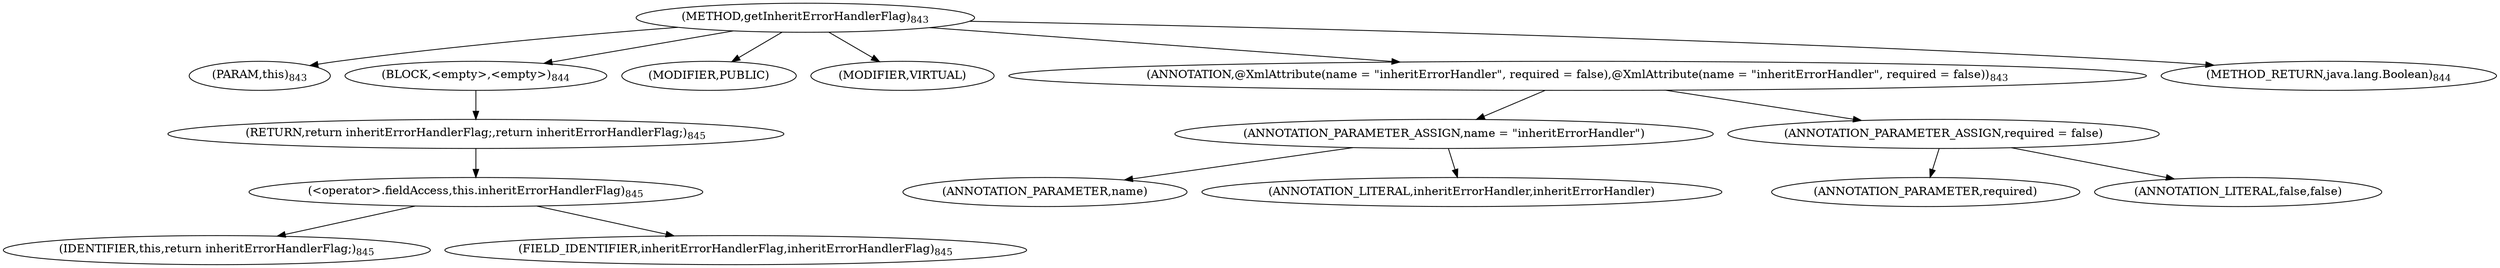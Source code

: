 digraph "getInheritErrorHandlerFlag" {  
"1618" [label = <(METHOD,getInheritErrorHandlerFlag)<SUB>843</SUB>> ]
"1619" [label = <(PARAM,this)<SUB>843</SUB>> ]
"1620" [label = <(BLOCK,&lt;empty&gt;,&lt;empty&gt;)<SUB>844</SUB>> ]
"1621" [label = <(RETURN,return inheritErrorHandlerFlag;,return inheritErrorHandlerFlag;)<SUB>845</SUB>> ]
"1622" [label = <(&lt;operator&gt;.fieldAccess,this.inheritErrorHandlerFlag)<SUB>845</SUB>> ]
"1623" [label = <(IDENTIFIER,this,return inheritErrorHandlerFlag;)<SUB>845</SUB>> ]
"1624" [label = <(FIELD_IDENTIFIER,inheritErrorHandlerFlag,inheritErrorHandlerFlag)<SUB>845</SUB>> ]
"1625" [label = <(MODIFIER,PUBLIC)> ]
"1626" [label = <(MODIFIER,VIRTUAL)> ]
"1627" [label = <(ANNOTATION,@XmlAttribute(name = &quot;inheritErrorHandler&quot;, required = false),@XmlAttribute(name = &quot;inheritErrorHandler&quot;, required = false))<SUB>843</SUB>> ]
"1628" [label = <(ANNOTATION_PARAMETER_ASSIGN,name = &quot;inheritErrorHandler&quot;)> ]
"1629" [label = <(ANNOTATION_PARAMETER,name)> ]
"1630" [label = <(ANNOTATION_LITERAL,inheritErrorHandler,inheritErrorHandler)> ]
"1631" [label = <(ANNOTATION_PARAMETER_ASSIGN,required = false)> ]
"1632" [label = <(ANNOTATION_PARAMETER,required)> ]
"1633" [label = <(ANNOTATION_LITERAL,false,false)> ]
"1634" [label = <(METHOD_RETURN,java.lang.Boolean)<SUB>844</SUB>> ]
  "1618" -> "1619" 
  "1618" -> "1620" 
  "1618" -> "1625" 
  "1618" -> "1626" 
  "1618" -> "1627" 
  "1618" -> "1634" 
  "1620" -> "1621" 
  "1621" -> "1622" 
  "1622" -> "1623" 
  "1622" -> "1624" 
  "1627" -> "1628" 
  "1627" -> "1631" 
  "1628" -> "1629" 
  "1628" -> "1630" 
  "1631" -> "1632" 
  "1631" -> "1633" 
}
